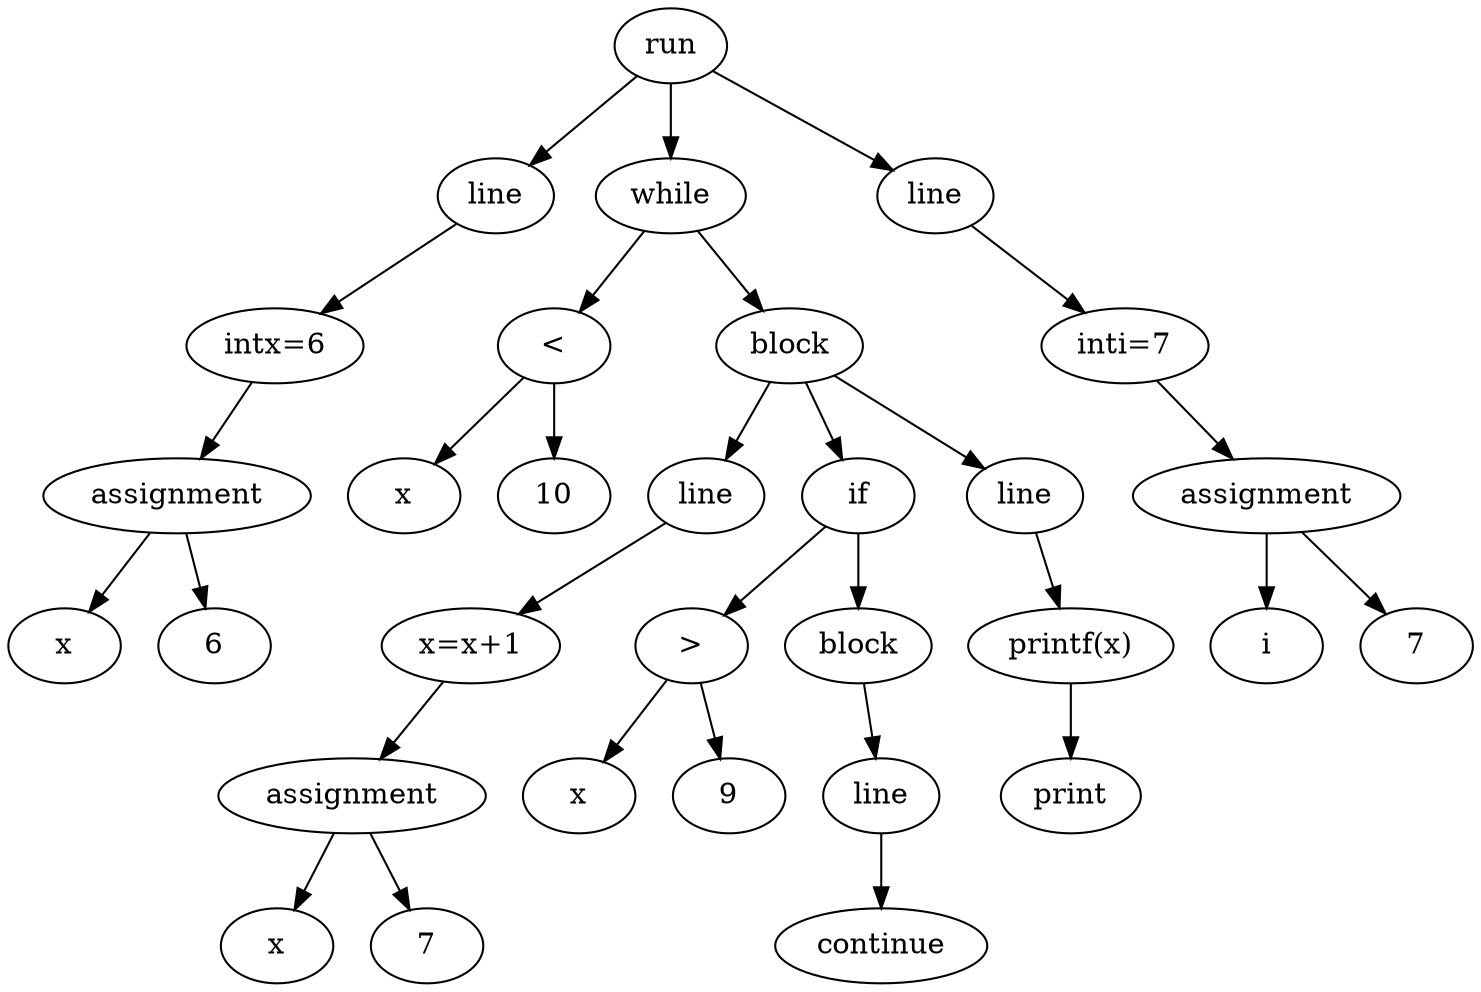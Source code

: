 digraph {
	8730551934859 [label=run]
	8730551934028 [label=line]
	8730551934859 -> 8730551934028
	8730551934202 [label="intx=6"]
	8730551934028 -> 8730551934202
	8730551934880 [label=assignment]
	8730551934202 -> 8730551934880
	8730551934844 [label=x]
	8730551934880 -> 8730551934844
	8730551934856 [label=6]
	8730551934880 -> 8730551934856
	8730551934772 [label=while]
	8730551934859 -> 8730551934772
	8730551934502 [label="<"]
	8730551934772 -> 8730551934502
	8730551933989 [label=x]
	8730551934502 -> 8730551933989
	8730551934853 [label=10]
	8730551934502 -> 8730551934853
	8730551933965 [label=block]
	8730551934772 -> 8730551933965
	8730551934145 [label=line]
	8730551933965 -> 8730551934145
	8730551934361 [label="x=x+1"]
	8730551934145 -> 8730551934361
	8730551934067 [label=assignment]
	8730551934361 -> 8730551934067
	8730551934247 [label=x]
	8730551934067 -> 8730551934247
	8730551940427 [label=7]
	8730551934067 -> 8730551940427
	8730551934490 [label=if]
	8730551933965 -> 8730551934490
	8730551934265 [label=">"]
	8730551934490 -> 8730551934265
	8730551934358 [label=x]
	8730551934265 -> 8730551934358
	8730551934829 [label=9]
	8730551934265 -> 8730551934829
	8730551934895 [label=block]
	8730551934490 -> 8730551934895
	8730551934439 [label=line]
	8730551934895 -> 8730551934439
	8730551934736 [label=continue]
	8730551934439 -> 8730551934736
	8730551933983 [label=line]
	8730551933965 -> 8730551933983
	8730551934484 [label="printf(x)"]
	8730551933983 -> 8730551934484
	8730551934262 [label=print]
	8730551934484 -> 8730551934262
	8730551934865 [label=line]
	8730551934859 -> 8730551934865
	8730551934871 [label="inti=7"]
	8730551934865 -> 8730551934871
	8730551940439 [label=assignment]
	8730551934871 -> 8730551940439
	8730551941009 [label=i]
	8730551940439 -> 8730551941009
	8730551941108 [label=7]
	8730551940439 -> 8730551941108
}
